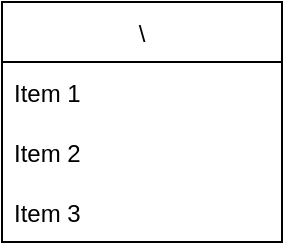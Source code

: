 <mxfile version="20.4.0" type="device"><diagram id="C5RBs43oDa-KdzZeNtuy" name="Page-1"><mxGraphModel dx="990" dy="583" grid="1" gridSize="10" guides="1" tooltips="1" connect="1" arrows="1" fold="1" page="1" pageScale="1" pageWidth="827" pageHeight="1169" math="0" shadow="0"><root><mxCell id="WIyWlLk6GJQsqaUBKTNV-0"/><mxCell id="WIyWlLk6GJQsqaUBKTNV-1" parent="WIyWlLk6GJQsqaUBKTNV-0"/><mxCell id="QMwpFSvpdTWQt8Aw_yKw-0" value="\" style="swimlane;fontStyle=0;childLayout=stackLayout;horizontal=1;startSize=30;horizontalStack=0;resizeParent=1;resizeParentMax=0;resizeLast=0;collapsible=1;marginBottom=0;" vertex="1" parent="WIyWlLk6GJQsqaUBKTNV-1"><mxGeometry x="340" y="270" width="140" height="120" as="geometry"/></mxCell><mxCell id="QMwpFSvpdTWQt8Aw_yKw-1" value="Item 1" style="text;strokeColor=none;fillColor=none;align=left;verticalAlign=middle;spacingLeft=4;spacingRight=4;overflow=hidden;points=[[0,0.5],[1,0.5]];portConstraint=eastwest;rotatable=0;" vertex="1" parent="QMwpFSvpdTWQt8Aw_yKw-0"><mxGeometry y="30" width="140" height="30" as="geometry"/></mxCell><mxCell id="QMwpFSvpdTWQt8Aw_yKw-2" value="Item 2" style="text;strokeColor=none;fillColor=none;align=left;verticalAlign=middle;spacingLeft=4;spacingRight=4;overflow=hidden;points=[[0,0.5],[1,0.5]];portConstraint=eastwest;rotatable=0;" vertex="1" parent="QMwpFSvpdTWQt8Aw_yKw-0"><mxGeometry y="60" width="140" height="30" as="geometry"/></mxCell><mxCell id="QMwpFSvpdTWQt8Aw_yKw-3" value="Item 3" style="text;strokeColor=none;fillColor=none;align=left;verticalAlign=middle;spacingLeft=4;spacingRight=4;overflow=hidden;points=[[0,0.5],[1,0.5]];portConstraint=eastwest;rotatable=0;" vertex="1" parent="QMwpFSvpdTWQt8Aw_yKw-0"><mxGeometry y="90" width="140" height="30" as="geometry"/></mxCell></root></mxGraphModel></diagram></mxfile>